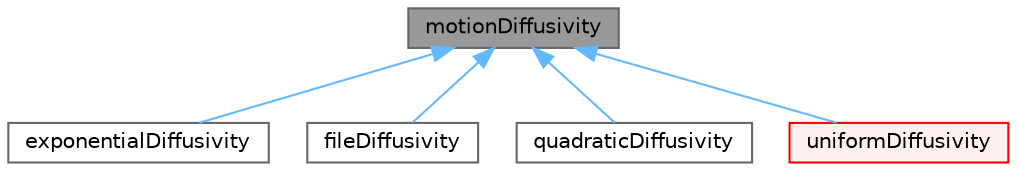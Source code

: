 digraph "motionDiffusivity"
{
 // LATEX_PDF_SIZE
  bgcolor="transparent";
  edge [fontname=Helvetica,fontsize=10,labelfontname=Helvetica,labelfontsize=10];
  node [fontname=Helvetica,fontsize=10,shape=box,height=0.2,width=0.4];
  Node1 [id="Node000001",label="motionDiffusivity",height=0.2,width=0.4,color="gray40", fillcolor="grey60", style="filled", fontcolor="black",tooltip="Abstract base class for cell-centre mesh motion diffusivity."];
  Node1 -> Node2 [id="edge1_Node000001_Node000002",dir="back",color="steelblue1",style="solid",tooltip=" "];
  Node2 [id="Node000002",label="exponentialDiffusivity",height=0.2,width=0.4,color="gray40", fillcolor="white", style="filled",URL="$classFoam_1_1exponentialDiffusivity.html",tooltip="Mesh motion diffusivity maipulator which returns the exp(-alpha/D) of the given diffusivity D."];
  Node1 -> Node3 [id="edge2_Node000001_Node000003",dir="back",color="steelblue1",style="solid",tooltip=" "];
  Node3 [id="Node000003",label="fileDiffusivity",height=0.2,width=0.4,color="gray40", fillcolor="white", style="filled",URL="$classFoam_1_1fileDiffusivity.html",tooltip="Motion diffusivity read from given file name."];
  Node1 -> Node4 [id="edge3_Node000001_Node000004",dir="back",color="steelblue1",style="solid",tooltip=" "];
  Node4 [id="Node000004",label="quadraticDiffusivity",height=0.2,width=0.4,color="gray40", fillcolor="white", style="filled",URL="$classFoam_1_1quadraticDiffusivity.html",tooltip="Mesh motion diffusivity maipulator which returns the sqr of the given diffusivity."];
  Node1 -> Node5 [id="edge4_Node000001_Node000005",dir="back",color="steelblue1",style="solid",tooltip=" "];
  Node5 [id="Node000005",label="uniformDiffusivity",height=0.2,width=0.4,color="red", fillcolor="#FFF0F0", style="filled",URL="$classFoam_1_1uniformDiffusivity.html",tooltip="Uniform uniform finite volume mesh motion diffusivity."];
}
